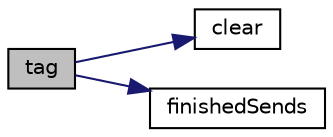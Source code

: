 digraph "tag"
{
  bgcolor="transparent";
  edge [fontname="Helvetica",fontsize="10",labelfontname="Helvetica",labelfontsize="10"];
  node [fontname="Helvetica",fontsize="10",shape=record];
  rankdir="LR";
  Node1 [label="tag",height=0.2,width=0.4,color="black", fillcolor="grey75", style="filled", fontcolor="black"];
  Node1 -> Node2 [color="midnightblue",fontsize="10",style="solid",fontname="Helvetica"];
  Node2 [label="clear",height=0.2,width=0.4,color="black",URL="$a02018.html#ac8bb3912a3ce86b15842e79d0b421204",tooltip="Clear storage and reset. "];
  Node1 -> Node3 [color="midnightblue",fontsize="10",style="solid",fontname="Helvetica"];
  Node3 [label="finishedSends",height=0.2,width=0.4,color="black",URL="$a02018.html#a9a9e71480e6b0d1b6d8ef3450eb576ce",tooltip="Mark all sends as having been done. This will start receives. "];
}
